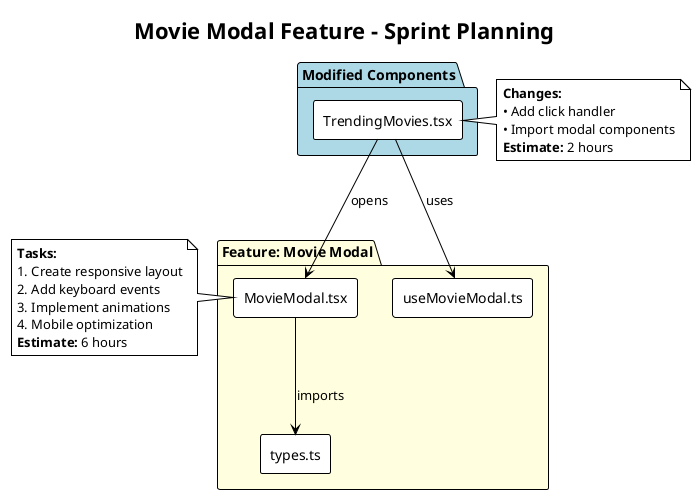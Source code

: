 @startuml MovieModal Feature
!theme plain
skinparam componentStyle rectangle

title Movie Modal Feature - Sprint Planning

package "Feature: Movie Modal" #LightYellow {
  [MovieModal.tsx] as modal
  [useMovieModal.ts] as hook
  [types.ts] as types
}

package "Modified Components" #LightBlue {
  [TrendingMovies.tsx] as trending
}

trending --> modal : opens
trending --> hook : uses
modal --> types : imports

note left of modal
  **Tasks:**
  1. Create responsive layout
  2. Add keyboard events
  3. Implement animations
  4. Mobile optimization
  **Estimate:** 6 hours
end note

note right of trending
  **Changes:**
  • Add click handler
  • Import modal components
  **Estimate:** 2 hours
end note
@enduml